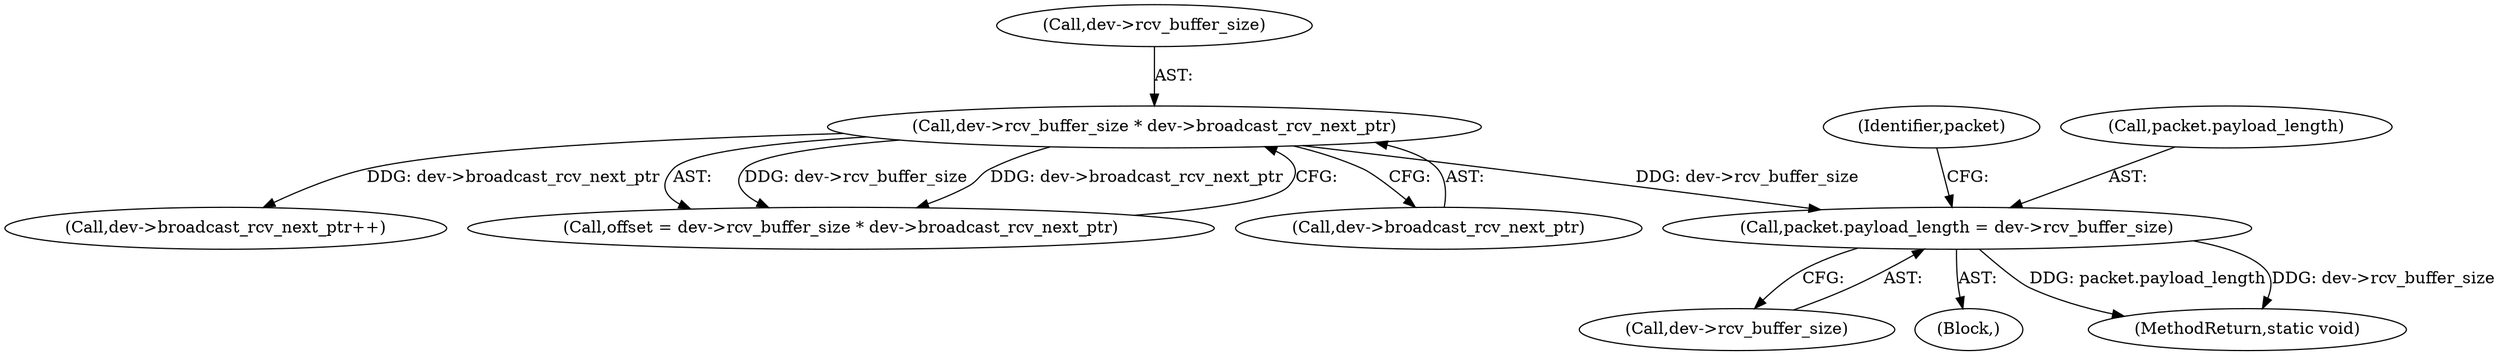 digraph "0_linux_667121ace9dbafb368618dbabcf07901c962ddac_0@pointer" {
"1000225" [label="(Call,packet.payload_length = dev->rcv_buffer_size)"];
"1000136" [label="(Call,dev->rcv_buffer_size * dev->broadcast_rcv_next_ptr)"];
"1000229" [label="(Call,dev->rcv_buffer_size)"];
"1000234" [label="(Identifier,packet)"];
"1000149" [label="(Call,dev->broadcast_rcv_next_ptr++)"];
"1000134" [label="(Call,offset = dev->rcv_buffer_size * dev->broadcast_rcv_next_ptr)"];
"1000106" [label="(Block,)"];
"1000226" [label="(Call,packet.payload_length)"];
"1000225" [label="(Call,packet.payload_length = dev->rcv_buffer_size)"];
"1000299" [label="(MethodReturn,static void)"];
"1000140" [label="(Call,dev->broadcast_rcv_next_ptr)"];
"1000136" [label="(Call,dev->rcv_buffer_size * dev->broadcast_rcv_next_ptr)"];
"1000137" [label="(Call,dev->rcv_buffer_size)"];
"1000225" -> "1000106"  [label="AST: "];
"1000225" -> "1000229"  [label="CFG: "];
"1000226" -> "1000225"  [label="AST: "];
"1000229" -> "1000225"  [label="AST: "];
"1000234" -> "1000225"  [label="CFG: "];
"1000225" -> "1000299"  [label="DDG: packet.payload_length"];
"1000225" -> "1000299"  [label="DDG: dev->rcv_buffer_size"];
"1000136" -> "1000225"  [label="DDG: dev->rcv_buffer_size"];
"1000136" -> "1000134"  [label="AST: "];
"1000136" -> "1000140"  [label="CFG: "];
"1000137" -> "1000136"  [label="AST: "];
"1000140" -> "1000136"  [label="AST: "];
"1000134" -> "1000136"  [label="CFG: "];
"1000136" -> "1000134"  [label="DDG: dev->rcv_buffer_size"];
"1000136" -> "1000134"  [label="DDG: dev->broadcast_rcv_next_ptr"];
"1000136" -> "1000149"  [label="DDG: dev->broadcast_rcv_next_ptr"];
}
